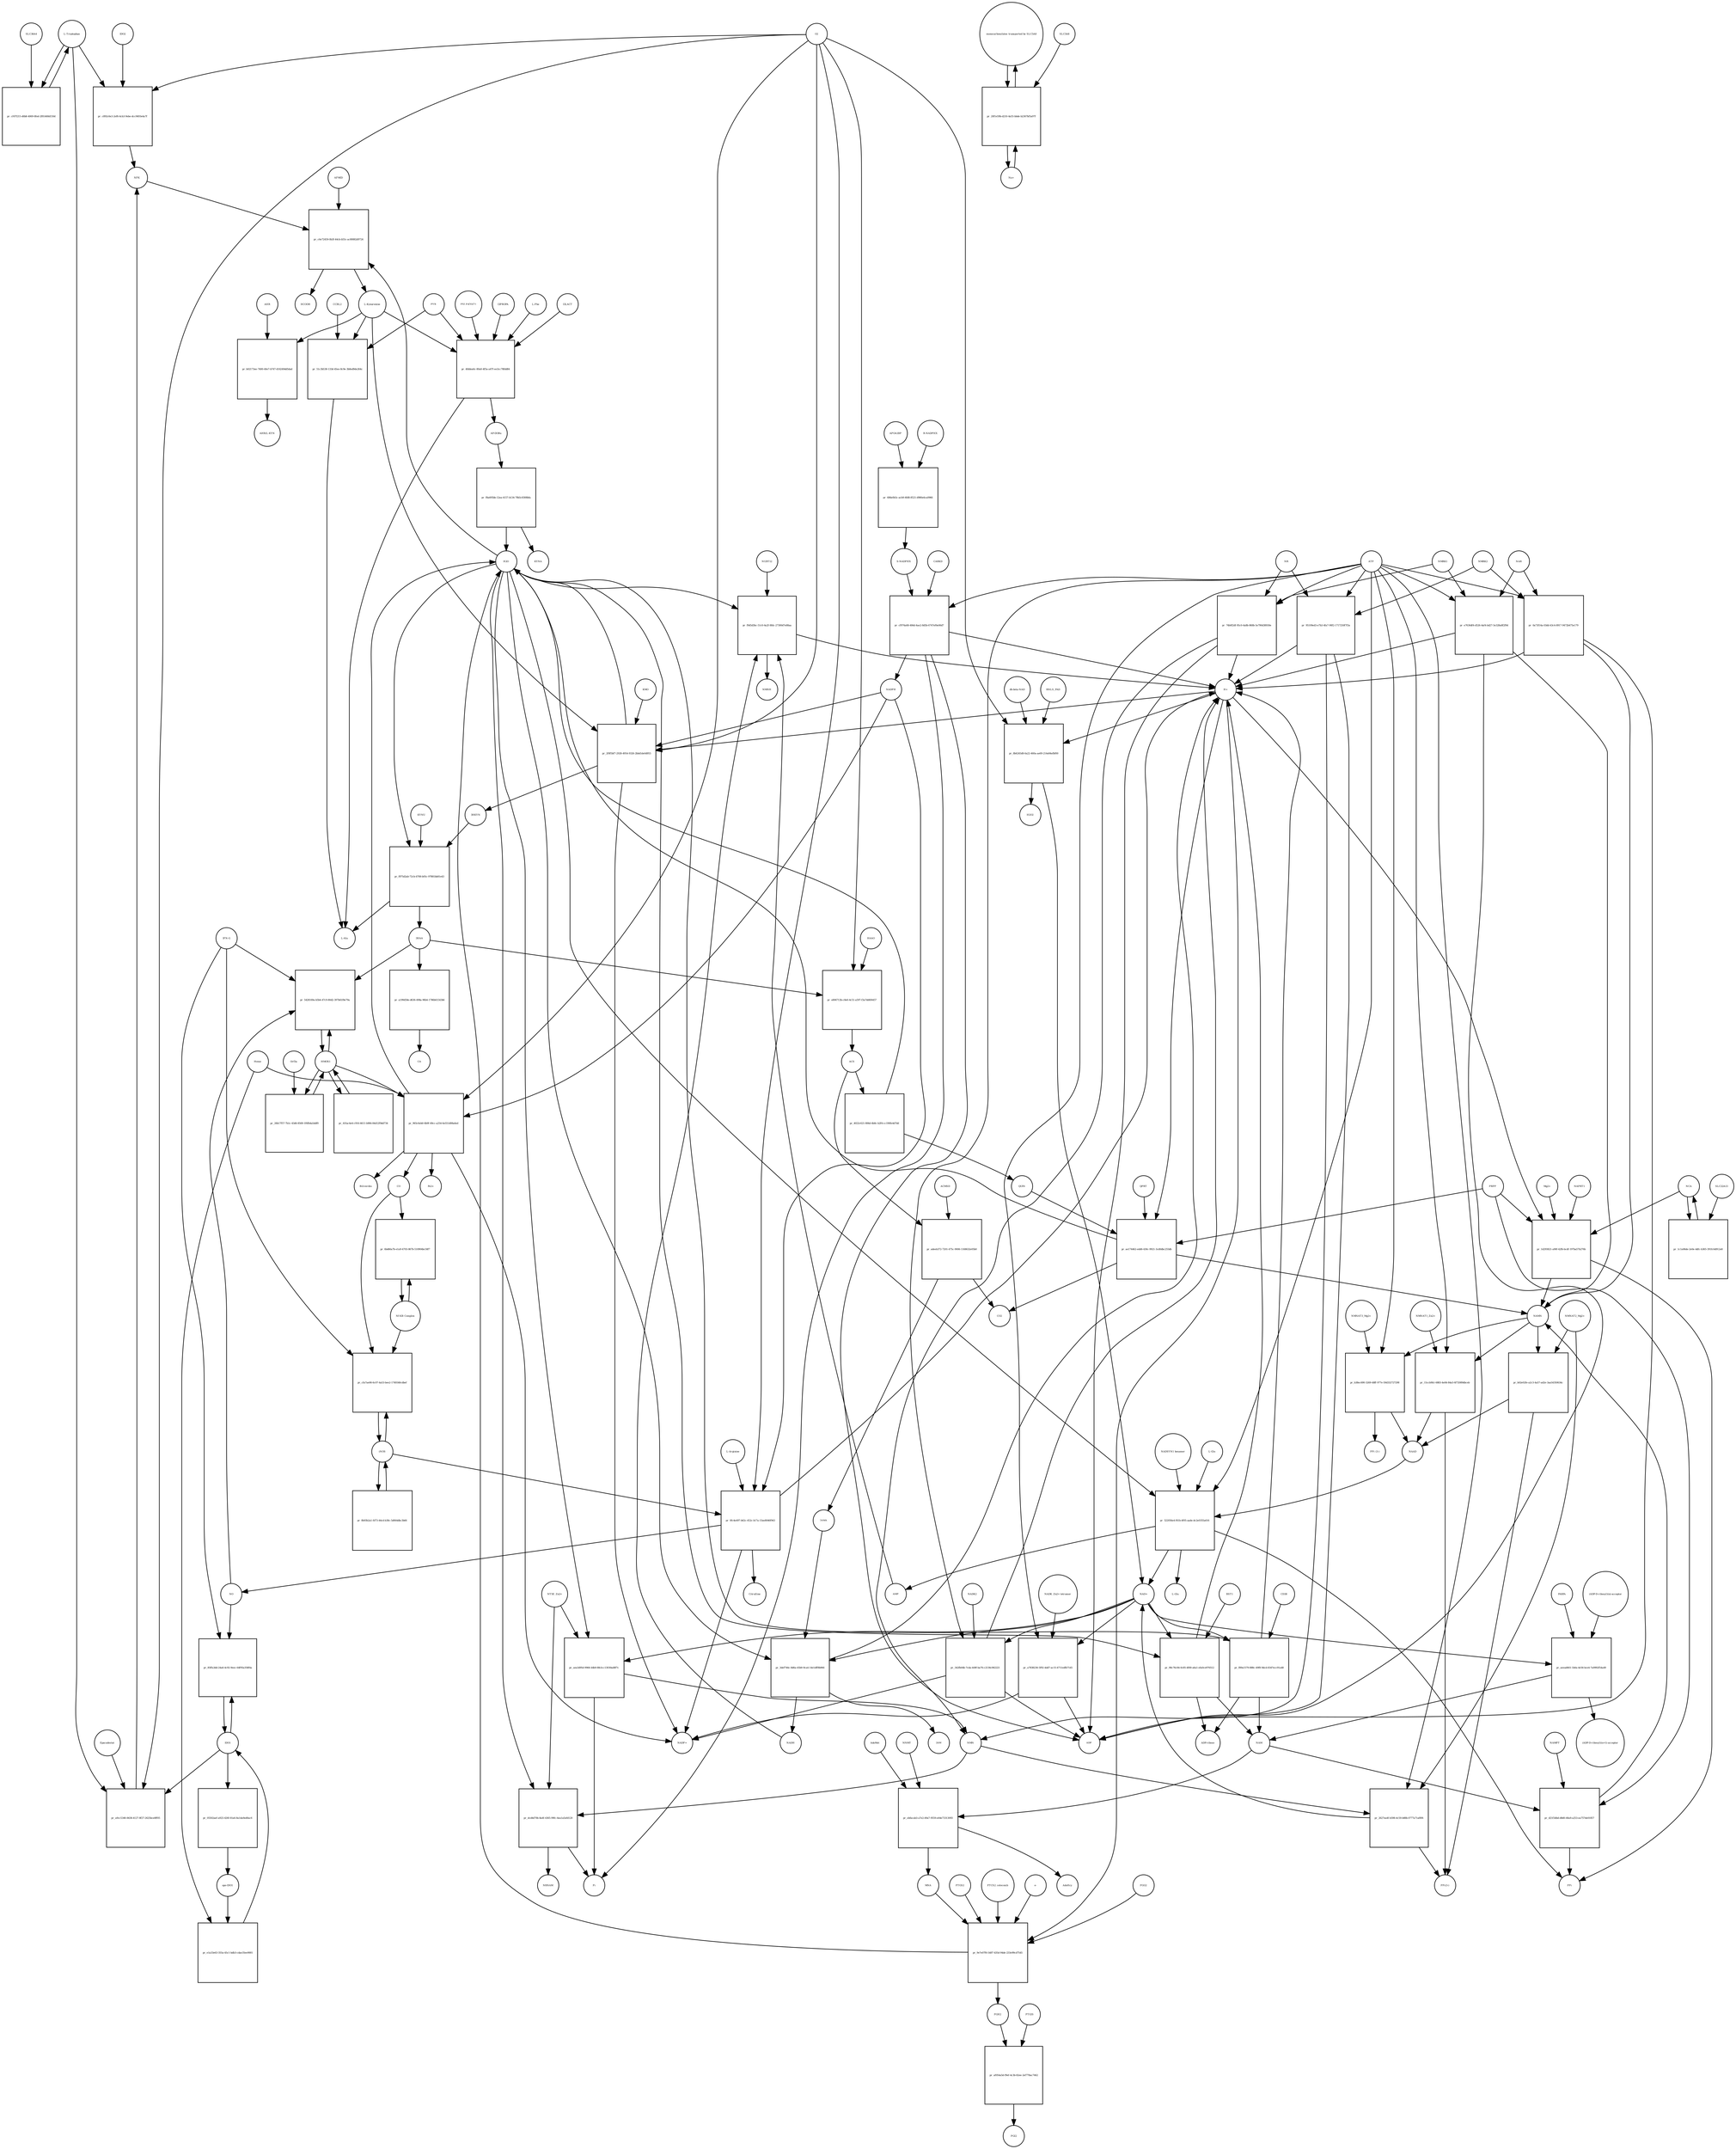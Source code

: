 strict digraph  {
"L-Tryptophan" [annotation="urn_miriam_obo.chebi_CHEBI%3A57912", bipartite=0, cls="simple chemical", fontsize=4, label="L-Tryptophan", shape=circle];
"pr_cf47f215-d6b8-4069-8fed-2f81468d150d" [annotation="", bipartite=1, cls=process, fontsize=4, label="pr_cf47f215-d6b8-4069-8fed-2f81468d150d", shape=square];
SLC36A4 [annotation=urn_miriam_uniprot_Q6YBV0, bipartite=0, cls=macromolecule, fontsize=4, label=SLC36A4, shape=circle];
"pr_c892c6e3-2ef6-4cb3-9ebe-dcc9493e4a7f" [annotation="", bipartite=1, cls=process, fontsize=4, label="pr_c892c6e3-2ef6-4cb3-9ebe-dcc9493e4a7f", shape=square];
NFK [annotation="urn_miriam_obo.chebi_CHEBI%3A18377", bipartite=0, cls="simple chemical", fontsize=4, label=NFK, shape=circle];
IDO2 [annotation=urn_miriam_uniprot_Q6ZQW0, bipartite=0, cls=macromolecule, fontsize=4, label=IDO2, shape=circle];
O2 [annotation="urn_miriam_obo.chebi_CHEBI%3A15379", bipartite=0, cls="simple chemical", fontsize=4, label=O2, shape=circle];
"pr_a9cc5340-8438-4127-8f27-2625bce8ff05" [annotation="", bipartite=1, cls=process, fontsize=4, label="pr_a9cc5340-8438-4127-8f27-2625bce8ff05", shape=square];
IDO1 [annotation=urn_miriam_uniprot_P14902, bipartite=0, cls=complex, fontsize=4, label=IDO1, shape=circle];
Epacadostat [annotation="", bipartite=0, cls="simple chemical", fontsize=4, label=Epacadostat, shape=circle];
"pr_c6e72459-0b3f-44cb-b55c-ac80882d9724" [annotation="", bipartite=1, cls=process, fontsize=4, label="pr_c6e72459-0b3f-44cb-b55c-ac80882d9724", shape=square];
"L-Kynurenine" [annotation="urn_miriam_obo.chebi_CHEBI%3A16946", bipartite=0, cls="simple chemical", fontsize=4, label="L-Kynurenine", shape=circle];
AFMID [annotation=urn_miriam_uniprot_Q63HM1, bipartite=0, cls=macromolecule, fontsize=4, label=AFMID, shape=circle];
H2O [annotation="urn_miriam_obo.chebi_CHEBI%3A15377", bipartite=0, cls="simple chemical", fontsize=4, label=H2O, shape=circle];
HCOOH [annotation="urn_miriam_obo.chebi_CHEBI%3A30751", bipartite=0, cls="simple chemical", fontsize=4, label=HCOOH, shape=circle];
"pr_4fddea6c-80a0-4f5a-a47f-ee3cc78fdd84" [annotation="", bipartite=1, cls=process, fontsize=4, label="pr_4fddea6c-80a0-4f5a-a47f-ee3cc78fdd84", shape=square];
"AP-DOBu" [annotation="urn_miriam_obo.chebi_CHEBI%3A17442", bipartite=0, cls="simple chemical", fontsize=4, label="AP-DOBu", shape=circle];
"PXLP-KYAT1" [annotation="urn_miriam_uniprot_Q16773|urn_miriam_obo.chebi_CHEBI%3A18405", bipartite=0, cls="complex multimer", fontsize=4, label="PXLP-KYAT1", shape=circle];
I3PROPA [annotation="urn_miriam_obo.chebi_CHEBI%3A43580", bipartite=0, cls=macromolecule, fontsize=4, label=I3PROPA, shape=circle];
"L-Phe" [annotation="urn_miriam_obo.chebi_CHEBI%3A58095", bipartite=0, cls="simple chemical", fontsize=4, label="L-Phe", shape=circle];
I3LACT [annotation="urn_miriam_obo.chebi_CHEBI%3A55528", bipartite=0, cls=macromolecule, fontsize=4, label=I3LACT, shape=circle];
PYR [annotation="urn_miriam_obo.chebi_CHEBI%3A15361", bipartite=0, cls="simple chemical", fontsize=4, label=PYR, shape=circle];
"L-Ala" [annotation="urn_miriam_obo.chebi_CHEBI%3A57972", bipartite=0, cls="simple chemical", fontsize=4, label="L-Ala", shape=circle];
"pr_51c3b538-133d-45ee-8c9e-3b8ed9de264c" [annotation="", bipartite=1, cls=process, fontsize=4, label="pr_51c3b538-133d-45ee-8c9e-3b8ed9de264c", shape=square];
CCBL2 [annotation=urn_miriam_uniprot_Q6YP21, bipartite=0, cls="macromolecule multimer", fontsize=4, label=CCBL2, shape=circle];
"pr_f8a495bb-12ea-4157-b134-78b5c8308bfa" [annotation="", bipartite=1, cls=process, fontsize=4, label="pr_f8a495bb-12ea-4157-b134-78b5c8308bfa", shape=square];
KYNA [annotation="urn_miriam_obo.chebi_CHEBI%3A18344", bipartite=0, cls="simple chemical", fontsize=4, label=KYNA, shape=circle];
"pr_2f0f5bf7-2928-4954-9326-2bbd1de0d955" [annotation="", bipartite=1, cls=process, fontsize=4, label="pr_2f0f5bf7-2928-4954-9326-2bbd1de0d955", shape=square];
"3HKYN" [annotation="urn_miriam_obo.chebi_CHEBI%3A17380", bipartite=0, cls="simple chemical", fontsize=4, label="3HKYN", shape=circle];
KMO [annotation=urn_miriam_uniprot_O15229, bipartite=0, cls=macromolecule, fontsize=4, label=KMO, shape=circle];
NADPH [annotation="urn_miriam_obo.chebi_CHEBI%3A16474", bipartite=0, cls="simple chemical", fontsize=4, label=NADPH, shape=circle];
"H+" [annotation="urn_miriam_obo.chebi_CHEBI%3A15378", bipartite=0, cls="simple chemical", fontsize=4, label="H+", shape=circle];
"NADP+" [annotation="urn_miriam_obo.chebi_CHEBI%3A18009", bipartite=0, cls="simple chemical", fontsize=4, label="NADP+", shape=circle];
"pr_f875d2ab-72cb-4708-b05c-97881bb81e43" [annotation="", bipartite=1, cls=process, fontsize=4, label="pr_f875d2ab-72cb-4708-b05c-97881bb81e43", shape=square];
"3HAA" [annotation="urn_miriam_obo.chebi_CHEBI%3A15793", bipartite=0, cls="simple chemical", fontsize=4, label="3HAA", shape=circle];
KYNU [annotation=urn_miriam_uniprot_Q16719, bipartite=0, cls="macromolecule multimer", fontsize=4, label=KYNU, shape=circle];
"pr_e806713b-c8e0-4c51-a597-f3a7dd6f4457" [annotation="", bipartite=1, cls=process, fontsize=4, label="pr_e806713b-c8e0-4c51-a597-f3a7dd6f4457", shape=square];
ACS [annotation="urn_miriam_obo.chebi_CHEBI%3A29044", bipartite=0, cls="simple chemical", fontsize=4, label=ACS, shape=circle];
HAAO [annotation=urn_miriam_uniprot_P46952, bipartite=0, cls=macromolecule, fontsize=4, label=HAAO, shape=circle];
"pr_adeeb372-7201-475c-9006-1168632e05b0" [annotation="", bipartite=1, cls=process, fontsize=4, label="pr_adeeb372-7201-475c-9006-1168632e05b0", shape=square];
"2AMA" [annotation="urn_miriam_obo.chebi_CHEBI%3A15745", bipartite=0, cls="simple chemical", fontsize=4, label="2AMA", shape=circle];
ACMSD [annotation=urn_miriam_uniprot_Q8TDX5, bipartite=0, cls="macromolecule multimer", fontsize=4, label=ACMSD, shape=circle];
CO2 [annotation="urn_miriam_obo.chebi_CHEBI%3A16526", bipartite=0, cls="simple chemical", fontsize=4, label=CO2, shape=circle];
"pr_3def746c-8d6a-45b9-9ca4-14e1dff8b966" [annotation="", bipartite=1, cls=process, fontsize=4, label="pr_3def746c-8d6a-45b9-9ca4-14e1dff8b966", shape=square];
"2AM" [annotation="urn_miriam_obo.chebi_CHEBI%3A16886", bipartite=0, cls="simple chemical", fontsize=4, label="2AM", shape=circle];
"NAD+" [annotation="urn_miriam_obo.chebi_CHEBI%3A57540", bipartite=0, cls="simple chemical", fontsize=4, label="NAD+", shape=circle];
NADH [annotation="urn_miriam_obo.chebi_CHEBI%3A57945", bipartite=0, cls="simple chemical", fontsize=4, label=NADH, shape=circle];
"pr_4022c621-806d-4b8c-b2f4-cc190fe4d7dd" [annotation="", bipartite=1, cls=process, fontsize=4, label="pr_4022c621-806d-4b8c-b2f4-cc190fe4d7dd", shape=square];
QUIN [annotation="urn_miriam_obo.chebi_CHEBI%3A16675", bipartite=0, cls="simple chemical", fontsize=4, label=QUIN, shape=circle];
"pr_b02173ee-7400-40e7-b747-d16249dd5dad" [annotation="", bipartite=1, cls=process, fontsize=4, label="pr_b02173ee-7400-40e7-b747-d16249dd5dad", shape=square];
AHR [annotation=urn_miriam_uniprot_P35869, bipartite=0, cls=macromolecule, fontsize=4, label=AHR, shape=circle];
"AHR/L-KYN" [annotation="", bipartite=0, cls=complex, fontsize=4, label="AHR/L-KYN", shape=circle];
"pr_85ffa3dd-24a6-4c92-9eec-64f95a358f4a" [annotation="", bipartite=1, cls=process, fontsize=4, label="pr_85ffa3dd-24a6-4c92-9eec-64f95a358f4a", shape=square];
NO [annotation="urn_miriam_obo.chebi_CHEBI%3A16480", bipartite=0, cls="simple chemical", fontsize=4, label=NO, shape=circle];
"IFN-G" [annotation=urn_miriam_uniprot_Q14609, bipartite=0, cls=macromolecule, fontsize=4, label="IFN-G", shape=circle];
iNOS [annotation=urn_miriam_uniprot_P35228, bipartite=0, cls=macromolecule, fontsize=4, label=iNOS, shape=circle];
"pr_cfa7ae06-6c07-4a53-bee2-1749340cdbef" [annotation="", bipartite=1, cls=process, fontsize=4, label="pr_cfa7ae06-6c07-4a53-bee2-1749340cdbef", shape=square];
"Nf-KB Complex" [annotation="urn_miriam_uniprot_P19838|urn_miriam_uniprot_Q04206|urn_miriam_uniprot_Q00653", bipartite=0, cls=complex, fontsize=4, label="Nf-KB Complex", shape=circle];
CO [annotation="urn_miriam_obo.chebi_CHEBI%3A17245", bipartite=0, cls="simple chemical", fontsize=4, label=CO, shape=circle];
"L-Arginine" [annotation="urn_miriam_obo.chebi_CHEBI%3A16467", bipartite=0, cls="simple chemical", fontsize=4, label="L-Arginine", shape=circle];
"pr_0fc4e497-b62c-452c-b17a-15ee8046f943" [annotation="", bipartite=1, cls=process, fontsize=4, label="pr_0fc4e497-b62c-452c-b17a-15ee8046f943", shape=square];
Citrulline [annotation="urn_miriam_obo.chebi_CHEBI%3A16349", bipartite=0, cls="simple chemical", fontsize=4, label=Citrulline, shape=circle];
"pr_8b93b2a1-fd73-44cd-b38c-5d064dbc3b66" [annotation="", bipartite=1, cls=process, fontsize=4, label="pr_8b93b2a1-fd73-44cd-b38c-5d064dbc3b66", shape=square];
"pr_05502aef-a923-426f-81a6-8a1da9ed0ac6" [annotation="", bipartite=1, cls=process, fontsize=4, label="pr_05502aef-a923-426f-81a6-8a1da9ed0ac6", shape=square];
"apo-IDO1" [annotation=urn_miriam_uniprot_P14902, bipartite=0, cls=macromolecule, fontsize=4, label="apo-IDO1", shape=circle];
"R-NADPHX" [annotation="urn_miriam_obo.chebi_CHEBI%3A64085", bipartite=0, cls="simple chemical", fontsize=4, label="R-NADPHX", shape=circle];
"pr_686e0b5c-acb9-4fd8-8521-d980e6ca0966" [annotation="", bipartite=1, cls=process, fontsize=4, label="pr_686e0b5c-acb9-4fd8-8521-d980e6ca0966", shape=square];
"S-NADPHX" [annotation="urn_miriam_obo.chebi_CHEBI%3A64084", bipartite=0, cls="simple chemical", fontsize=4, label="S-NADPHX", shape=circle];
APOA1BP [annotation=urn_miriam_uniprot_O95544, bipartite=0, cls="macromolecule multimer", fontsize=4, label=APOA1BP, shape=circle];
"pr_cf974a68-484d-4ae2-8d5b-6747ef6e06d7" [annotation="", bipartite=1, cls=process, fontsize=4, label="pr_cf974a68-484d-4ae2-8d5b-6747ef6e06d7", shape=square];
CARKD [annotation=urn_miriam_uniprot_Q8IW45, bipartite=0, cls=macromolecule, fontsize=4, label=CARKD, shape=circle];
ATP [annotation="urn_miriam_obo.chebi_CHEBI%3A30616", bipartite=0, cls="simple chemical", fontsize=4, label=ATP, shape=circle];
ADP [annotation="urn_miriam_obo.chebi_CHEBI%3A456216", bipartite=0, cls="simple chemical", fontsize=4, label=ADP, shape=circle];
Pi [annotation="urn_miriam_obo.chebi_CHEBI%3A18367", bipartite=0, cls="simple chemical", fontsize=4, label=Pi, shape=circle];
"pr_342fb04b-7cda-449f-ba76-c2136c962221" [annotation="", bipartite=1, cls=process, fontsize=4, label="pr_342fb04b-7cda-449f-ba76-c2136c962221", shape=square];
NADK2 [annotation=urn_miriam_uniprot_Q4G0N4, bipartite=0, cls="macromolecule multimer", fontsize=4, label=NADK2, shape=circle];
NAMN [annotation="urn_miriam_obo.chebi_CHEBI%3A15763", bipartite=0, cls="simple chemical", fontsize=4, label=NAMN, shape=circle];
"pr_b38ec690-3269-48ff-977e-59d332727298" [annotation="", bipartite=1, cls=process, fontsize=4, label="pr_b38ec690-3269-48ff-977e-59d332727298", shape=square];
NAAD [annotation="urn_miriam_obo.chebi_CHEBI%3A18304", bipartite=0, cls="simple chemical", fontsize=4, label=NAAD, shape=circle];
"NMNAT3_Mg2+" [annotation="urn_miriam_uniprot_Q96T66|urn_miriam_obo.chebi_CHEBI%3A18420", bipartite=0, cls="complex multimer", fontsize=4, label="NMNAT3_Mg2+", shape=circle];
"PPi (3-)" [annotation="urn_miriam_obo.chebi_CHEBI%3A33019", bipartite=0, cls="simple chemical", fontsize=4, label="PPi (3-)", shape=circle];
"pr_b02e02fe-a2c3-4a57-ad2e-3aa54350634c" [annotation="", bipartite=1, cls=process, fontsize=4, label="pr_b02e02fe-a2c3-4a57-ad2e-3aa54350634c", shape=square];
"NMNAT2_Mg2+" [annotation="urn_miriam_uniprot_Q9BZQ4|urn_miriam_obo.chebi_CHEBI%3A18420", bipartite=0, cls=complex, fontsize=4, label="NMNAT2_Mg2+", shape=circle];
"PPi(3-)" [annotation="urn_miriam_obo.chebi_CHEBI%3A33019", bipartite=0, cls="simple chemical", fontsize=4, label="PPi(3-)", shape=circle];
NAR [annotation="urn_miriam_obo.chebi_CHEBI%3A58527", bipartite=0, cls="simple chemical", fontsize=4, label=NAR, shape=circle];
"pr_e7636df4-d526-4af4-bd27-5e328a8f2f9d" [annotation="", bipartite=1, cls=process, fontsize=4, label="pr_e7636df4-d526-4af4-bd27-5e328a8f2f9d", shape=square];
NMRK1 [annotation=urn_miriam_uniprot_Q9NWW6, bipartite=0, cls=macromolecule, fontsize=4, label=NMRK1, shape=circle];
"pr_0a73f14a-03dd-43c4-8917-9472b475e179" [annotation="", bipartite=1, cls=process, fontsize=4, label="pr_0a73f14a-03dd-43c4-8917-9472b475e179", shape=square];
NMRK2 [annotation=urn_miriam_uniprot_Q9NPI5, bipartite=0, cls=macromolecule, fontsize=4, label=NMRK2, shape=circle];
"pr_522056e4-f61b-4f05-aade-dc2e0355a616" [annotation="", bipartite=1, cls=process, fontsize=4, label="pr_522056e4-f61b-4f05-aade-dc2e0355a616", shape=square];
"NADSYN1 hexamer" [annotation=urn_miriam_uniprot_Q6IA69, bipartite=0, cls="macromolecule multimer", fontsize=4, label="NADSYN1 hexamer", shape=circle];
"L-Gln" [annotation="urn_miriam_obo.chebi_CHEBI%3A58359", bipartite=0, cls="simple chemical", fontsize=4, label="L-Gln", shape=circle];
"L-Glu" [annotation="urn_miriam_obo.chebi_CHEBI%3A29985", bipartite=0, cls="simple chemical", fontsize=4, label="L-Glu", shape=circle];
AMP [annotation="urn_miriam_obo.chebi_CHEBI%3A16027", bipartite=0, cls="simple chemical", fontsize=4, label=AMP, shape=circle];
PPi [annotation="urn_miriam_obo.chebi_CHEBI%3A29888", bipartite=0, cls="simple chemical", fontsize=4, label=PPi, shape=circle];
NMN [annotation="urn_miriam_obo.chebi_CHEBI%3A14649", bipartite=0, cls="simple chemical", fontsize=4, label=NMN, shape=circle];
"pr_2627ea4f-b598-4c59-b88b-0777a71af8f4" [annotation="", bipartite=1, cls=process, fontsize=4, label="pr_2627ea4f-b598-4c59-b88b-0777a71af8f4", shape=square];
NR [annotation="urn_miriam_obo.chebi_CHEBI%3A15927", bipartite=0, cls="simple chemical", fontsize=4, label=NR, shape=circle];
"pr_74b0f2df-95c0-4a8b-868b-5e790d38930e" [annotation="", bipartite=1, cls=process, fontsize=4, label="pr_74b0f2df-95c0-4a8b-868b-5e790d38930e", shape=square];
"pr_95109ed3-e7b3-4fa7-90f2-1717250f7f3a" [annotation="", bipartite=1, cls=process, fontsize=4, label="pr_95109ed3-e7b3-4fa7-90f2-1717250f7f3a", shape=square];
NCA [annotation="urn_miriam_obo.chebi_CHEBI%3A32544", bipartite=0, cls="simple chemical", fontsize=4, label=NCA, shape=circle];
"pr_1d293821-a90f-42fb-bcdf-197ba57b276b" [annotation="", bipartite=1, cls=process, fontsize=4, label="pr_1d293821-a90f-42fb-bcdf-197ba57b276b", shape=square];
NAPRT1 [annotation=urn_miriam_uniprot_Q6XQN6, bipartite=0, cls="macromolecule multimer", fontsize=4, label=NAPRT1, shape=circle];
"Mg2+" [annotation="urn_miriam_obo.chebi_CHEBI%3A18420", bipartite=0, cls="simple chemical", fontsize=4, label="Mg2+", shape=circle];
PRPP [annotation="urn_miriam_obo.chebi_CHEBI%3A17111", bipartite=0, cls="simple chemical", fontsize=4, label=PRPP, shape=circle];
"pr_aeead661-1b0a-4e56-bce4-7a9992f54a49" [annotation="", bipartite=1, cls=process, fontsize=4, label="pr_aeead661-1b0a-4e56-bce4-7a9992f54a49", shape=square];
NAM [annotation="urn_miriam_obo.chebi_CHEBI%3A17154", bipartite=0, cls="simple chemical", fontsize=4, label=NAM, shape=circle];
PARPs [annotation="urn_miriam_uniprot_Q8N5Y8|urn_miriam_uniprot_Q53GL7|urn_miriam_uniprot_Q8IXQ6", bipartite=0, cls=macromolecule, fontsize=4, label=PARPs, shape=circle];
"(ADP-D-ribosyl)(n)-acceptor" [annotation="urn_miriam_obo.chebi_CHEBI%3A133202", bipartite=0, cls="simple chemical", fontsize=4, label="(ADP-D-ribosyl)(n)-acceptor", shape=circle];
"(ADP-D-ribosyl)(n+1)-acceptor" [annotation="urn_miriam_obo.chebi_CHEBI%3A133203", bipartite=0, cls="simple chemical", fontsize=4, label="(ADP-D-ribosyl)(n+1)-acceptor", shape=circle];
"pr_d21f3dbd-d8d0-48a9-a253-ea757de01857" [annotation="", bipartite=1, cls=process, fontsize=4, label="pr_d21f3dbd-d8d0-48a9-a253-ea757de01857", shape=square];
NAMPT [annotation=urn_miriam_uniprot_P43490, bipartite=0, cls=macromolecule, fontsize=4, label=NAMPT, shape=circle];
"pr_ebfacab3-a7e2-49a7-9559-e64e73313093" [annotation="", bipartite=1, cls=process, fontsize=4, label="pr_ebfacab3-a7e2-49a7-9559-e64e73313093", shape=square];
MNA [annotation="urn_miriam_obo.chebi_CHEBI%3A16797", bipartite=0, cls="simple chemical", fontsize=4, label=MNA, shape=circle];
NNMT [annotation=urn_miriam_uniprot_P40261, bipartite=0, cls=macromolecule, fontsize=4, label=NNMT, shape=circle];
AdoMet [annotation="urn_miriam_obo.chebi_CHEBI%3A15414", bipartite=0, cls="simple chemical", fontsize=4, label=AdoMet, shape=circle];
AdoHcy [annotation="urn_miriam_obo.chebi_CHEBI%3A16680", bipartite=0, cls="simple chemical", fontsize=4, label=AdoHcy, shape=circle];
"pr_ae174462-edd6-430c-9921-3cd0dbc255db" [annotation="", bipartite=1, cls=process, fontsize=4, label="pr_ae174462-edd6-430c-9921-3cd0dbc255db", shape=square];
QPRT [annotation=urn_miriam_uniprot_Q15274, bipartite=0, cls=macromolecule, fontsize=4, label=QPRT, shape=circle];
"pr_a7838236-5f92-4dd7-ac15-4711edfb7145" [annotation="", bipartite=1, cls=process, fontsize=4, label="pr_a7838236-5f92-4dd7-ac15-4711edfb7145", shape=square];
"NADK_Zn2+ tetramer" [annotation="urn_miriam_uniprot_O95544|urn_miriam_obo.chebi_CHEBI%3A29105", bipartite=0, cls="complex multimer", fontsize=4, label="NADK_Zn2+ tetramer", shape=circle];
"pr_98c76c84-0c85-4f69-a6a1-efa0ce976512" [annotation="", bipartite=1, cls=process, fontsize=4, label="pr_98c76c84-0c85-4f69-a6a1-efa0ce976512", shape=square];
"ADP-ribose" [annotation="urn_miriam_obo.chebi_CHEBI%3A57967", bipartite=0, cls="simple chemical", fontsize=4, label="ADP-ribose", shape=circle];
BST1 [annotation=urn_miriam_uniprot_Q10588, bipartite=0, cls="macromolecule multimer", fontsize=4, label=BST1, shape=circle];
"pr_f89a1579-888c-49f8-9dcd-8347ecc91a48" [annotation="", bipartite=1, cls=process, fontsize=4, label="pr_f89a1579-888c-49f8-9dcd-8347ecc91a48", shape=square];
CD38 [annotation=urn_miriam_uniprot_P28907, bipartite=0, cls=macromolecule, fontsize=4, label=CD38, shape=circle];
"dh-beta-NAD" [annotation="urn_miriam_obo.chebi_CHEBI%3A90171|urn_miriam_obo.chebi_CHEBI%3A90174", bipartite=0, cls="simple chemical", fontsize=4, label="dh-beta-NAD", shape=circle];
"pr_8b6245d8-6a22-460a-ae69-214e84efbf00" [annotation="", bipartite=1, cls=process, fontsize=4, label="pr_8b6245d8-6a22-460a-ae69-214e84efbf00", shape=square];
H2O2 [annotation="urn_miriam_obo.chebi_CHEBI%3A16240", bipartite=0, cls="simple chemical", fontsize=4, label=H2O2, shape=circle];
RNLS_FAD [annotation="urn_miriam_uniprot_Q5VYX0|urn_miriam_obo.chebi_CHEBI%3A16238", bipartite=0, cls=complex, fontsize=4, label=RNLS_FAD, shape=circle];
"pr_aea3d95d-9966-44b9-88cb-c13030ad8f7c" [annotation="", bipartite=1, cls=process, fontsize=4, label="pr_aea3d95d-9966-44b9-88cb-c13030ad8f7c", shape=square];
"NT5E_Zn2+" [annotation="urn_miriam_uniprot_P21589|urn_miriam_obo.chebi_CHEBI%3A29105", bipartite=0, cls="complex multimer", fontsize=4, label="NT5E_Zn2+", shape=circle];
"pr_dcd4d70b-8a4f-4365-99fc-6ea1a5efd120" [annotation="", bipartite=1, cls=process, fontsize=4, label="pr_dcd4d70b-8a4f-4365-99fc-6ea1a5efd120", shape=square];
NRNAM [annotation="urn_miriam_obo.chebi_CHEBI%3A15927", bipartite=0, cls="simple chemical", fontsize=4, label=NRNAM, shape=circle];
"pr_1c1a06de-2e0e-4dfc-b365-391fc6d912e8" [annotation="", bipartite=1, cls=process, fontsize=4, label="pr_1c1a06de-2e0e-4dfc-b365-391fc6d912e8", shape=square];
SLC22A13 [annotation=urn_miriam_uniprot_Q9Y226, bipartite=0, cls=macromolecule, fontsize=4, label=SLC22A13, shape=circle];
"pr_f9d5d3bc-51c0-4a2f-8fdc-27300d7e88aa" [annotation="", bipartite=1, cls=process, fontsize=4, label="pr_f9d5d3bc-51c0-4a2f-8fdc-27300d7e88aa", shape=square];
NMNH [annotation="urn_miriam_obo.chebi_CHEBI%3A74452", bipartite=0, cls="simple chemical", fontsize=4, label=NMNH, shape=circle];
NUDT12 [annotation=urn_miriam_uniprot_Q9BQG2, bipartite=0, cls=macromolecule, fontsize=4, label=NUDT12, shape=circle];
"pr_15ccb9b1-6883-4e84-84a5-6f72089dbceb" [annotation="", bipartite=1, cls=process, fontsize=4, label="pr_15ccb9b1-6883-4e84-84a5-6f72089dbceb", shape=square];
"NMNAT1_Zn2+" [annotation="urn_miriam_uniprot_Q9HAN9|urn_miriam_obo.chebi_CHEBI%3A29105", bipartite=0, cls="complex multimer", fontsize=4, label="NMNAT1_Zn2+", shape=circle];
PGG2 [annotation="urn_miriam_obo.chebi_CHEBI%3A27647", bipartite=0, cls="simple chemical", fontsize=4, label=PGG2, shape=circle];
"pr_9e7e07f6-5487-435d-94de-233e99cd7545" [annotation="", bipartite=1, cls=process, fontsize=4, label="pr_9e7e07f6-5487-435d-94de-233e99cd7545", shape=square];
PGH2 [annotation="urn_miriam_obo.chebi_CHEBI%3A15554", bipartite=0, cls="simple chemical", fontsize=4, label=PGH2, shape=circle];
PTGS2 [annotation=urn_miriam_uniprot_P35354, bipartite=0, cls="macromolecule multimer", fontsize=4, label=PTGS2, shape=circle];
PTCS2_celecoxib [annotation="urn_miriam_uniprot_P35354|urn_miriam_obo.chebi_CHEBI%3A41423", bipartite=0, cls=complex, fontsize=4, label=PTCS2_celecoxib, shape=circle];
"e-" [annotation="urn_miriam_obo.chebi_CHEBI%3A10545", bipartite=0, cls="simple chemical", fontsize=4, label="e-", shape=circle];
"pr_af054a5d-f9ef-4c3b-82ee-2ef778ac7462" [annotation="", bipartite=1, cls=process, fontsize=4, label="pr_af054a5d-f9ef-4c3b-82ee-2ef778ac7462", shape=square];
PGI2 [annotation="urn_miriam_obo.chebi_CHEBI%3A15552", bipartite=0, cls="simple chemical", fontsize=4, label=PGI2, shape=circle];
PTGIS [annotation=urn_miriam_uniprot_Q16647, bipartite=0, cls=macromolecule, fontsize=4, label=PTGIS, shape=circle];
"monocarboxylates transported by SLC5A8" [annotation="", bipartite=0, cls="simple chemical", fontsize=4, label="monocarboxylates transported by SLC5A8", shape=circle];
"pr_20f1e59b-d210-4a55-bbde-b2367bf5a97f" [annotation="", bipartite=1, cls=process, fontsize=4, label="pr_20f1e59b-d210-4a55-bbde-b2367bf5a97f", shape=square];
SLC5A8 [annotation=urn_miriam_uniprot_Q8N695, bipartite=0, cls=macromolecule, fontsize=4, label=SLC5A8, shape=circle];
"Na+" [annotation="urn_miriam_obo.chebi_CHEBI%3A29101", bipartite=0, cls="simple chemical", fontsize=4, label="Na+", shape=circle];
HMOX1 [annotation="", bipartite=0, cls=macromolecule, fontsize=4, label=HMOX1, shape=circle];
"pr_5428169a-b5b4-47c9-80d2-397b61f8e79a" [annotation="", bipartite=1, cls=process, fontsize=4, label="pr_5428169a-b5b4-47c9-80d2-397b61f8e79a", shape=square];
"pr_41fac4e4-c916-4611-b984-84d12f9dd734" [annotation="", bipartite=1, cls=process, fontsize=4, label="pr_41fac4e4-c916-4611-b984-84d12f9dd734", shape=square];
Heme [annotation="urn_miriam_obo.chebi_CHEBI%3A30413", bipartite=0, cls="simple chemical", fontsize=4, label=Heme, shape=circle];
"pr_965c6eb0-6b9f-49cc-a254-6e551d08a6ed" [annotation="", bipartite=1, cls=process, fontsize=4, label="pr_965c6eb0-6b9f-49cc-a254-6e551d08a6ed", shape=square];
Biliverdin [annotation="urn_miriam_obo.chebi_CHEBI%3A17033", bipartite=0, cls="simple chemical", fontsize=4, label=Biliverdin, shape=circle];
"Fe2+" [annotation="urn_miriam_obo.chebi_CHEBI%3A29033", bipartite=0, cls="simple chemical", fontsize=4, label="Fe2+", shape=circle];
"pr_26b17f57-7b1c-43d6-8569-1f6fb4a5ddf0" [annotation="", bipartite=1, cls=process, fontsize=4, label="pr_26b17f57-7b1c-43d6-8569-1f6fb4a5ddf0", shape=square];
Orf3a [annotation="urn_miriam_ncbiprotein_BCD58754|urn_miriam_uniprot_P0DTC3", bipartite=0, cls=macromolecule, fontsize=4, label=Orf3a, shape=circle];
"pr_6bd66a7b-e1a9-4703-867b-510904bc58f7" [annotation="", bipartite=1, cls=process, fontsize=4, label="pr_6bd66a7b-e1a9-4703-867b-510904bc58f7", shape=square];
"pr_e1a33e63-355a-45c1-bdb3-cdae35ee9001" [annotation="", bipartite=1, cls=process, fontsize=4, label="pr_e1a33e63-355a-45c1-bdb3-cdae35ee9001", shape=square];
"pr_a199d58e-d636-498a-96b4-1786b61543b6" [annotation="", bipartite=1, cls="omitted process", fontsize=4, label="pr_a199d58e-d636-498a-96b4-1786b61543b6", shape=square];
CA [annotation="", bipartite=0, cls="simple chemical", fontsize=4, label=CA, shape=circle];
"L-Tryptophan" -> "pr_cf47f215-d6b8-4069-8fed-2f81468d150d"  [annotation="", interaction_type=consumption];
"L-Tryptophan" -> "pr_c892c6e3-2ef6-4cb3-9ebe-dcc9493e4a7f"  [annotation="", interaction_type=consumption];
"L-Tryptophan" -> "pr_a9cc5340-8438-4127-8f27-2625bce8ff05"  [annotation="", interaction_type=consumption];
"pr_cf47f215-d6b8-4069-8fed-2f81468d150d" -> "L-Tryptophan"  [annotation="", interaction_type=production];
SLC36A4 -> "pr_cf47f215-d6b8-4069-8fed-2f81468d150d"  [annotation="", interaction_type=catalysis];
"pr_c892c6e3-2ef6-4cb3-9ebe-dcc9493e4a7f" -> NFK  [annotation="", interaction_type=production];
NFK -> "pr_c6e72459-0b3f-44cb-b55c-ac80882d9724"  [annotation="", interaction_type=consumption];
IDO2 -> "pr_c892c6e3-2ef6-4cb3-9ebe-dcc9493e4a7f"  [annotation="", interaction_type=catalysis];
O2 -> "pr_c892c6e3-2ef6-4cb3-9ebe-dcc9493e4a7f"  [annotation="", interaction_type=consumption];
O2 -> "pr_a9cc5340-8438-4127-8f27-2625bce8ff05"  [annotation="", interaction_type=consumption];
O2 -> "pr_2f0f5bf7-2928-4954-9326-2bbd1de0d955"  [annotation="", interaction_type=consumption];
O2 -> "pr_e806713b-c8e0-4c51-a597-f3a7dd6f4457"  [annotation="", interaction_type=consumption];
O2 -> "pr_0fc4e497-b62c-452c-b17a-15ee8046f943"  [annotation="", interaction_type=consumption];
O2 -> "pr_8b6245d8-6a22-460a-ae69-214e84efbf00"  [annotation="", interaction_type=consumption];
O2 -> "pr_965c6eb0-6b9f-49cc-a254-6e551d08a6ed"  [annotation="", interaction_type=consumption];
"pr_a9cc5340-8438-4127-8f27-2625bce8ff05" -> NFK  [annotation="", interaction_type=production];
IDO1 -> "pr_a9cc5340-8438-4127-8f27-2625bce8ff05"  [annotation="urn_miriam_pubmed_29531094|urn_miriam_pubmed_28523098|urn_miriam_pubmed_30338242|urn_miriam_pubmed_32292563", interaction_type=catalysis];
IDO1 -> "pr_85ffa3dd-24a6-4c92-9eec-64f95a358f4a"  [annotation="", interaction_type=consumption];
IDO1 -> "pr_05502aef-a923-426f-81a6-8a1da9ed0ac6"  [annotation="", interaction_type=consumption];
Epacadostat -> "pr_a9cc5340-8438-4127-8f27-2625bce8ff05"  [annotation="urn_miriam_pubmed_29531094|urn_miriam_pubmed_28523098|urn_miriam_pubmed_30338242|urn_miriam_pubmed_32292563", interaction_type=inhibition];
"pr_c6e72459-0b3f-44cb-b55c-ac80882d9724" -> "L-Kynurenine"  [annotation="", interaction_type=production];
"pr_c6e72459-0b3f-44cb-b55c-ac80882d9724" -> HCOOH  [annotation="", interaction_type=production];
"L-Kynurenine" -> "pr_4fddea6c-80a0-4f5a-a47f-ee3cc78fdd84"  [annotation="", interaction_type=consumption];
"L-Kynurenine" -> "pr_51c3b538-133d-45ee-8c9e-3b8ed9de264c"  [annotation="", interaction_type=consumption];
"L-Kynurenine" -> "pr_2f0f5bf7-2928-4954-9326-2bbd1de0d955"  [annotation="", interaction_type=consumption];
"L-Kynurenine" -> "pr_b02173ee-7400-40e7-b747-d16249dd5dad"  [annotation="", interaction_type=consumption];
AFMID -> "pr_c6e72459-0b3f-44cb-b55c-ac80882d9724"  [annotation=urn_miriam_pubmed_29531094, interaction_type=catalysis];
H2O -> "pr_c6e72459-0b3f-44cb-b55c-ac80882d9724"  [annotation="", interaction_type=consumption];
H2O -> "pr_f875d2ab-72cb-4708-b05c-97881bb81e43"  [annotation="", interaction_type=consumption];
H2O -> "pr_3def746c-8d6a-45b9-9ca4-14e1dff8b966"  [annotation="", interaction_type=consumption];
H2O -> "pr_522056e4-f61b-4f05-aade-dc2e0355a616"  [annotation="", interaction_type=consumption];
H2O -> "pr_98c76c84-0c85-4f69-a6a1-efa0ce976512"  [annotation="", interaction_type=consumption];
H2O -> "pr_f89a1579-888c-49f8-9dcd-8347ecc91a48"  [annotation="", interaction_type=consumption];
H2O -> "pr_aea3d95d-9966-44b9-88cb-c13030ad8f7c"  [annotation="", interaction_type=consumption];
H2O -> "pr_dcd4d70b-8a4f-4365-99fc-6ea1a5efd120"  [annotation="", interaction_type=consumption];
H2O -> "pr_f9d5d3bc-51c0-4a2f-8fdc-27300d7e88aa"  [annotation="", interaction_type=consumption];
"pr_4fddea6c-80a0-4f5a-a47f-ee3cc78fdd84" -> "AP-DOBu"  [annotation="", interaction_type=production];
"pr_4fddea6c-80a0-4f5a-a47f-ee3cc78fdd84" -> "L-Ala"  [annotation="", interaction_type=production];
"AP-DOBu" -> "pr_f8a495bb-12ea-4157-b134-78b5c8308bfa"  [annotation="", interaction_type=consumption];
"PXLP-KYAT1" -> "pr_4fddea6c-80a0-4f5a-a47f-ee3cc78fdd84"  [annotation="", interaction_type=catalysis];
I3PROPA -> "pr_4fddea6c-80a0-4f5a-a47f-ee3cc78fdd84"  [annotation="", interaction_type=inhibition];
"L-Phe" -> "pr_4fddea6c-80a0-4f5a-a47f-ee3cc78fdd84"  [annotation="", interaction_type=inhibition];
I3LACT -> "pr_4fddea6c-80a0-4f5a-a47f-ee3cc78fdd84"  [annotation="", interaction_type=inhibition];
PYR -> "pr_4fddea6c-80a0-4f5a-a47f-ee3cc78fdd84"  [annotation="", interaction_type=consumption];
PYR -> "pr_51c3b538-133d-45ee-8c9e-3b8ed9de264c"  [annotation="", interaction_type=consumption];
"pr_51c3b538-133d-45ee-8c9e-3b8ed9de264c" -> "L-Ala"  [annotation="", interaction_type=production];
CCBL2 -> "pr_51c3b538-133d-45ee-8c9e-3b8ed9de264c"  [annotation="", interaction_type=catalysis];
"pr_f8a495bb-12ea-4157-b134-78b5c8308bfa" -> KYNA  [annotation="", interaction_type=production];
"pr_f8a495bb-12ea-4157-b134-78b5c8308bfa" -> H2O  [annotation="", interaction_type=production];
"pr_2f0f5bf7-2928-4954-9326-2bbd1de0d955" -> "3HKYN"  [annotation="", interaction_type=production];
"pr_2f0f5bf7-2928-4954-9326-2bbd1de0d955" -> H2O  [annotation="", interaction_type=production];
"pr_2f0f5bf7-2928-4954-9326-2bbd1de0d955" -> "NADP+"  [annotation="", interaction_type=production];
"3HKYN" -> "pr_f875d2ab-72cb-4708-b05c-97881bb81e43"  [annotation="", interaction_type=consumption];
KMO -> "pr_2f0f5bf7-2928-4954-9326-2bbd1de0d955"  [annotation="", interaction_type=catalysis];
NADPH -> "pr_2f0f5bf7-2928-4954-9326-2bbd1de0d955"  [annotation="", interaction_type=consumption];
NADPH -> "pr_0fc4e497-b62c-452c-b17a-15ee8046f943"  [annotation="", interaction_type=consumption];
NADPH -> "pr_965c6eb0-6b9f-49cc-a254-6e551d08a6ed"  [annotation="", interaction_type=consumption];
"H+" -> "pr_2f0f5bf7-2928-4954-9326-2bbd1de0d955"  [annotation="", interaction_type=consumption];
"H+" -> "pr_1d293821-a90f-42fb-bcdf-197ba57b276b"  [annotation="", interaction_type=consumption];
"H+" -> "pr_ae174462-edd6-430c-9921-3cd0dbc255db"  [annotation="", interaction_type=consumption];
"H+" -> "pr_8b6245d8-6a22-460a-ae69-214e84efbf00"  [annotation="", interaction_type=consumption];
"H+" -> "pr_9e7e07f6-5487-435d-94de-233e99cd7545"  [annotation="", interaction_type=consumption];
"pr_f875d2ab-72cb-4708-b05c-97881bb81e43" -> "3HAA"  [annotation="", interaction_type=production];
"pr_f875d2ab-72cb-4708-b05c-97881bb81e43" -> "L-Ala"  [annotation="", interaction_type=production];
"3HAA" -> "pr_e806713b-c8e0-4c51-a597-f3a7dd6f4457"  [annotation="", interaction_type=consumption];
"3HAA" -> "pr_5428169a-b5b4-47c9-80d2-397b61f8e79a"  [annotation="urn_miriam_pubmed_15249210|urn_miriam_pubmed_11287117|urn_miriam_pubmed_12706494", interaction_type=catalysis];
"3HAA" -> "pr_a199d58e-d636-498a-96b4-1786b61543b6"  [annotation="", interaction_type=consumption];
KYNU -> "pr_f875d2ab-72cb-4708-b05c-97881bb81e43"  [annotation="", interaction_type=catalysis];
"pr_e806713b-c8e0-4c51-a597-f3a7dd6f4457" -> ACS  [annotation="", interaction_type=production];
ACS -> "pr_adeeb372-7201-475c-9006-1168632e05b0"  [annotation="", interaction_type=consumption];
ACS -> "pr_4022c621-806d-4b8c-b2f4-cc190fe4d7dd"  [annotation="", interaction_type=consumption];
HAAO -> "pr_e806713b-c8e0-4c51-a597-f3a7dd6f4457"  [annotation="", interaction_type=catalysis];
"pr_adeeb372-7201-475c-9006-1168632e05b0" -> "2AMA"  [annotation="", interaction_type=production];
"pr_adeeb372-7201-475c-9006-1168632e05b0" -> CO2  [annotation="", interaction_type=production];
"2AMA" -> "pr_3def746c-8d6a-45b9-9ca4-14e1dff8b966"  [annotation="", interaction_type=consumption];
ACMSD -> "pr_adeeb372-7201-475c-9006-1168632e05b0"  [annotation="", interaction_type=catalysis];
"pr_3def746c-8d6a-45b9-9ca4-14e1dff8b966" -> "2AM"  [annotation="", interaction_type=production];
"pr_3def746c-8d6a-45b9-9ca4-14e1dff8b966" -> NADH  [annotation="", interaction_type=production];
"pr_3def746c-8d6a-45b9-9ca4-14e1dff8b966" -> "H+"  [annotation="", interaction_type=production];
"NAD+" -> "pr_3def746c-8d6a-45b9-9ca4-14e1dff8b966"  [annotation="", interaction_type=consumption];
"NAD+" -> "pr_342fb04b-7cda-449f-ba76-c2136c962221"  [annotation="", interaction_type=consumption];
"NAD+" -> "pr_aeead661-1b0a-4e56-bce4-7a9992f54a49"  [annotation="", interaction_type=consumption];
"NAD+" -> "pr_a7838236-5f92-4dd7-ac15-4711edfb7145"  [annotation="", interaction_type=consumption];
"NAD+" -> "pr_98c76c84-0c85-4f69-a6a1-efa0ce976512"  [annotation="", interaction_type=consumption];
"NAD+" -> "pr_f89a1579-888c-49f8-9dcd-8347ecc91a48"  [annotation="", interaction_type=consumption];
"NAD+" -> "pr_aea3d95d-9966-44b9-88cb-c13030ad8f7c"  [annotation="", interaction_type=consumption];
NADH -> "pr_f9d5d3bc-51c0-4a2f-8fdc-27300d7e88aa"  [annotation="", interaction_type=consumption];
"pr_4022c621-806d-4b8c-b2f4-cc190fe4d7dd" -> QUIN  [annotation="", interaction_type=production];
"pr_4022c621-806d-4b8c-b2f4-cc190fe4d7dd" -> H2O  [annotation="", interaction_type=production];
QUIN -> "pr_ae174462-edd6-430c-9921-3cd0dbc255db"  [annotation="", interaction_type=consumption];
"pr_b02173ee-7400-40e7-b747-d16249dd5dad" -> "AHR/L-KYN"  [annotation="", interaction_type=production];
AHR -> "pr_b02173ee-7400-40e7-b747-d16249dd5dad"  [annotation="", interaction_type=consumption];
"pr_85ffa3dd-24a6-4c92-9eec-64f95a358f4a" -> IDO1  [annotation="", interaction_type=production];
NO -> "pr_85ffa3dd-24a6-4c92-9eec-64f95a358f4a"  [annotation="urn_miriam_pubmed_23476103|urn_miriam_pubmed_15249210|urn_miriam_pubmed_9126284", interaction_type=inhibition];
NO -> "pr_5428169a-b5b4-47c9-80d2-397b61f8e79a"  [annotation="urn_miriam_pubmed_15249210|urn_miriam_pubmed_11287117|urn_miriam_pubmed_12706494", interaction_type=catalysis];
"IFN-G" -> "pr_85ffa3dd-24a6-4c92-9eec-64f95a358f4a"  [annotation="urn_miriam_pubmed_23476103|urn_miriam_pubmed_15249210|urn_miriam_pubmed_9126284", interaction_type=catalysis];
"IFN-G" -> "pr_cfa7ae06-6c07-4a53-bee2-1749340cdbef"  [annotation="urn_miriam_pubmed_9126284|urn_miriam_pubmed_15249210", interaction_type=catalysis];
"IFN-G" -> "pr_5428169a-b5b4-47c9-80d2-397b61f8e79a"  [annotation="urn_miriam_pubmed_15249210|urn_miriam_pubmed_11287117|urn_miriam_pubmed_12706494", interaction_type=catalysis];
iNOS -> "pr_cfa7ae06-6c07-4a53-bee2-1749340cdbef"  [annotation="", interaction_type=consumption];
iNOS -> "pr_0fc4e497-b62c-452c-b17a-15ee8046f943"  [annotation="urn_miriam_pubmed_15249210|urn_miriam_pubmed_11463332", interaction_type=catalysis];
iNOS -> "pr_8b93b2a1-fd73-44cd-b38c-5d064dbc3b66"  [annotation="", interaction_type=consumption];
"pr_cfa7ae06-6c07-4a53-bee2-1749340cdbef" -> iNOS  [annotation="", interaction_type=production];
"Nf-KB Complex" -> "pr_cfa7ae06-6c07-4a53-bee2-1749340cdbef"  [annotation="urn_miriam_pubmed_9126284|urn_miriam_pubmed_15249210", interaction_type=catalysis];
"Nf-KB Complex" -> "pr_6bd66a7b-e1a9-4703-867b-510904bc58f7"  [annotation="", interaction_type=consumption];
CO -> "pr_cfa7ae06-6c07-4a53-bee2-1749340cdbef"  [annotation="urn_miriam_pubmed_9126284|urn_miriam_pubmed_15249210", interaction_type=inhibition];
CO -> "pr_6bd66a7b-e1a9-4703-867b-510904bc58f7"  [annotation=urn_miriam_pubmed_15249210, interaction_type=inhibition];
"L-Arginine" -> "pr_0fc4e497-b62c-452c-b17a-15ee8046f943"  [annotation="", interaction_type=consumption];
"pr_0fc4e497-b62c-452c-b17a-15ee8046f943" -> Citrulline  [annotation="", interaction_type=production];
"pr_0fc4e497-b62c-452c-b17a-15ee8046f943" -> "NADP+"  [annotation="", interaction_type=production];
"pr_0fc4e497-b62c-452c-b17a-15ee8046f943" -> "H+"  [annotation="", interaction_type=production];
"pr_0fc4e497-b62c-452c-b17a-15ee8046f943" -> NO  [annotation="", interaction_type=production];
"pr_8b93b2a1-fd73-44cd-b38c-5d064dbc3b66" -> iNOS  [annotation="", interaction_type=production];
"pr_05502aef-a923-426f-81a6-8a1da9ed0ac6" -> "apo-IDO1"  [annotation="", interaction_type=production];
"apo-IDO1" -> "pr_e1a33e63-355a-45c1-bdb3-cdae35ee9001"  [annotation="", interaction_type=consumption];
"R-NADPHX" -> "pr_686e0b5c-acb9-4fd8-8521-d980e6ca0966"  [annotation="", interaction_type=consumption];
"pr_686e0b5c-acb9-4fd8-8521-d980e6ca0966" -> "S-NADPHX"  [annotation="", interaction_type=production];
"S-NADPHX" -> "pr_cf974a68-484d-4ae2-8d5b-6747ef6e06d7"  [annotation="", interaction_type=consumption];
APOA1BP -> "pr_686e0b5c-acb9-4fd8-8521-d980e6ca0966"  [annotation="", interaction_type=catalysis];
"pr_cf974a68-484d-4ae2-8d5b-6747ef6e06d7" -> NADPH  [annotation="", interaction_type=production];
"pr_cf974a68-484d-4ae2-8d5b-6747ef6e06d7" -> ADP  [annotation="", interaction_type=production];
"pr_cf974a68-484d-4ae2-8d5b-6747ef6e06d7" -> "H+"  [annotation="", interaction_type=production];
"pr_cf974a68-484d-4ae2-8d5b-6747ef6e06d7" -> Pi  [annotation="", interaction_type=production];
CARKD -> "pr_cf974a68-484d-4ae2-8d5b-6747ef6e06d7"  [annotation="", interaction_type=catalysis];
ATP -> "pr_cf974a68-484d-4ae2-8d5b-6747ef6e06d7"  [annotation="", interaction_type=consumption];
ATP -> "pr_342fb04b-7cda-449f-ba76-c2136c962221"  [annotation="", interaction_type=consumption];
ATP -> "pr_b38ec690-3269-48ff-977e-59d332727298"  [annotation="", interaction_type=consumption];
ATP -> "pr_e7636df4-d526-4af4-bd27-5e328a8f2f9d"  [annotation="", interaction_type=consumption];
ATP -> "pr_0a73f14a-03dd-43c4-8917-9472b475e179"  [annotation="", interaction_type=consumption];
ATP -> "pr_522056e4-f61b-4f05-aade-dc2e0355a616"  [annotation="", interaction_type=consumption];
ATP -> "pr_2627ea4f-b598-4c59-b88b-0777a71af8f4"  [annotation="", interaction_type=consumption];
ATP -> "pr_74b0f2df-95c0-4a8b-868b-5e790d38930e"  [annotation="", interaction_type=consumption];
ATP -> "pr_95109ed3-e7b3-4fa7-90f2-1717250f7f3a"  [annotation="", interaction_type=consumption];
ATP -> "pr_a7838236-5f92-4dd7-ac15-4711edfb7145"  [annotation="", interaction_type=consumption];
ATP -> "pr_15ccb9b1-6883-4e84-84a5-6f72089dbceb"  [annotation="", interaction_type=consumption];
"pr_342fb04b-7cda-449f-ba76-c2136c962221" -> "NADP+"  [annotation="", interaction_type=production];
"pr_342fb04b-7cda-449f-ba76-c2136c962221" -> ADP  [annotation="", interaction_type=production];
"pr_342fb04b-7cda-449f-ba76-c2136c962221" -> "H+"  [annotation="", interaction_type=production];
NADK2 -> "pr_342fb04b-7cda-449f-ba76-c2136c962221"  [annotation="", interaction_type=catalysis];
NAMN -> "pr_b38ec690-3269-48ff-977e-59d332727298"  [annotation="", interaction_type=consumption];
NAMN -> "pr_b02e02fe-a2c3-4a57-ad2e-3aa54350634c"  [annotation="", interaction_type=consumption];
NAMN -> "pr_15ccb9b1-6883-4e84-84a5-6f72089dbceb"  [annotation="", interaction_type=consumption];
"pr_b38ec690-3269-48ff-977e-59d332727298" -> NAAD  [annotation="", interaction_type=production];
"pr_b38ec690-3269-48ff-977e-59d332727298" -> "PPi (3-)"  [annotation="", interaction_type=production];
NAAD -> "pr_522056e4-f61b-4f05-aade-dc2e0355a616"  [annotation="", interaction_type=consumption];
"NMNAT3_Mg2+" -> "pr_b38ec690-3269-48ff-977e-59d332727298"  [annotation="", interaction_type=catalysis];
"pr_b02e02fe-a2c3-4a57-ad2e-3aa54350634c" -> NAAD  [annotation="", interaction_type=production];
"pr_b02e02fe-a2c3-4a57-ad2e-3aa54350634c" -> "PPi(3-)"  [annotation="", interaction_type=production];
"NMNAT2_Mg2+" -> "pr_b02e02fe-a2c3-4a57-ad2e-3aa54350634c"  [annotation="", interaction_type=catalysis];
"NMNAT2_Mg2+" -> "pr_2627ea4f-b598-4c59-b88b-0777a71af8f4"  [annotation="", interaction_type=catalysis];
NAR -> "pr_e7636df4-d526-4af4-bd27-5e328a8f2f9d"  [annotation="", interaction_type=consumption];
NAR -> "pr_0a73f14a-03dd-43c4-8917-9472b475e179"  [annotation="", interaction_type=consumption];
"pr_e7636df4-d526-4af4-bd27-5e328a8f2f9d" -> NAMN  [annotation="", interaction_type=production];
"pr_e7636df4-d526-4af4-bd27-5e328a8f2f9d" -> "H+"  [annotation="", interaction_type=production];
"pr_e7636df4-d526-4af4-bd27-5e328a8f2f9d" -> ADP  [annotation="", interaction_type=production];
NMRK1 -> "pr_e7636df4-d526-4af4-bd27-5e328a8f2f9d"  [annotation="", interaction_type=catalysis];
NMRK1 -> "pr_74b0f2df-95c0-4a8b-868b-5e790d38930e"  [annotation="", interaction_type=catalysis];
"pr_0a73f14a-03dd-43c4-8917-9472b475e179" -> NAMN  [annotation="", interaction_type=production];
"pr_0a73f14a-03dd-43c4-8917-9472b475e179" -> "H+"  [annotation="", interaction_type=production];
"pr_0a73f14a-03dd-43c4-8917-9472b475e179" -> ADP  [annotation="", interaction_type=production];
NMRK2 -> "pr_0a73f14a-03dd-43c4-8917-9472b475e179"  [annotation="", interaction_type=catalysis];
NMRK2 -> "pr_95109ed3-e7b3-4fa7-90f2-1717250f7f3a"  [annotation="", interaction_type=catalysis];
"pr_522056e4-f61b-4f05-aade-dc2e0355a616" -> "NAD+"  [annotation="", interaction_type=production];
"pr_522056e4-f61b-4f05-aade-dc2e0355a616" -> "L-Glu"  [annotation="", interaction_type=production];
"pr_522056e4-f61b-4f05-aade-dc2e0355a616" -> AMP  [annotation="", interaction_type=production];
"pr_522056e4-f61b-4f05-aade-dc2e0355a616" -> PPi  [annotation="", interaction_type=production];
"NADSYN1 hexamer" -> "pr_522056e4-f61b-4f05-aade-dc2e0355a616"  [annotation="", interaction_type=catalysis];
"L-Gln" -> "pr_522056e4-f61b-4f05-aade-dc2e0355a616"  [annotation="", interaction_type=consumption];
AMP -> "pr_f9d5d3bc-51c0-4a2f-8fdc-27300d7e88aa"  [annotation="", interaction_type=consumption];
NMN -> "pr_2627ea4f-b598-4c59-b88b-0777a71af8f4"  [annotation="", interaction_type=consumption];
NMN -> "pr_dcd4d70b-8a4f-4365-99fc-6ea1a5efd120"  [annotation="", interaction_type=consumption];
"pr_2627ea4f-b598-4c59-b88b-0777a71af8f4" -> "NAD+"  [annotation="", interaction_type=production];
"pr_2627ea4f-b598-4c59-b88b-0777a71af8f4" -> "PPi(3-)"  [annotation="", interaction_type=production];
NR -> "pr_74b0f2df-95c0-4a8b-868b-5e790d38930e"  [annotation="", interaction_type=consumption];
NR -> "pr_95109ed3-e7b3-4fa7-90f2-1717250f7f3a"  [annotation="", interaction_type=consumption];
"pr_74b0f2df-95c0-4a8b-868b-5e790d38930e" -> NMN  [annotation="", interaction_type=production];
"pr_74b0f2df-95c0-4a8b-868b-5e790d38930e" -> ADP  [annotation="", interaction_type=production];
"pr_74b0f2df-95c0-4a8b-868b-5e790d38930e" -> "H+"  [annotation="", interaction_type=production];
"pr_95109ed3-e7b3-4fa7-90f2-1717250f7f3a" -> NMN  [annotation="", interaction_type=production];
"pr_95109ed3-e7b3-4fa7-90f2-1717250f7f3a" -> ADP  [annotation="", interaction_type=production];
"pr_95109ed3-e7b3-4fa7-90f2-1717250f7f3a" -> "H+"  [annotation="", interaction_type=production];
NCA -> "pr_1d293821-a90f-42fb-bcdf-197ba57b276b"  [annotation="", interaction_type=consumption];
NCA -> "pr_1c1a06de-2e0e-4dfc-b365-391fc6d912e8"  [annotation="", interaction_type=consumption];
"pr_1d293821-a90f-42fb-bcdf-197ba57b276b" -> NAMN  [annotation="", interaction_type=production];
"pr_1d293821-a90f-42fb-bcdf-197ba57b276b" -> PPi  [annotation="", interaction_type=production];
NAPRT1 -> "pr_1d293821-a90f-42fb-bcdf-197ba57b276b"  [annotation="", interaction_type=catalysis];
"Mg2+" -> "pr_1d293821-a90f-42fb-bcdf-197ba57b276b"  [annotation="", interaction_type=stimulation];
PRPP -> "pr_1d293821-a90f-42fb-bcdf-197ba57b276b"  [annotation="", interaction_type=consumption];
PRPP -> "pr_d21f3dbd-d8d0-48a9-a253-ea757de01857"  [annotation="", interaction_type=consumption];
PRPP -> "pr_ae174462-edd6-430c-9921-3cd0dbc255db"  [annotation="", interaction_type=consumption];
"pr_aeead661-1b0a-4e56-bce4-7a9992f54a49" -> NAM  [annotation="", interaction_type=production];
"pr_aeead661-1b0a-4e56-bce4-7a9992f54a49" -> "(ADP-D-ribosyl)(n+1)-acceptor"  [annotation="", interaction_type=production];
NAM -> "pr_d21f3dbd-d8d0-48a9-a253-ea757de01857"  [annotation="", interaction_type=consumption];
NAM -> "pr_ebfacab3-a7e2-49a7-9559-e64e73313093"  [annotation="", interaction_type=consumption];
PARPs -> "pr_aeead661-1b0a-4e56-bce4-7a9992f54a49"  [annotation="", interaction_type=catalysis];
"(ADP-D-ribosyl)(n)-acceptor" -> "pr_aeead661-1b0a-4e56-bce4-7a9992f54a49"  [annotation="", interaction_type=consumption];
"pr_d21f3dbd-d8d0-48a9-a253-ea757de01857" -> PPi  [annotation="", interaction_type=production];
"pr_d21f3dbd-d8d0-48a9-a253-ea757de01857" -> NAMN  [annotation="", interaction_type=production];
NAMPT -> "pr_d21f3dbd-d8d0-48a9-a253-ea757de01857"  [annotation="", interaction_type=catalysis];
"pr_ebfacab3-a7e2-49a7-9559-e64e73313093" -> MNA  [annotation="", interaction_type=production];
"pr_ebfacab3-a7e2-49a7-9559-e64e73313093" -> AdoHcy  [annotation="", interaction_type=production];
MNA -> "pr_9e7e07f6-5487-435d-94de-233e99cd7545"  [annotation="", interaction_type=stimulation];
NNMT -> "pr_ebfacab3-a7e2-49a7-9559-e64e73313093"  [annotation="", interaction_type=catalysis];
AdoMet -> "pr_ebfacab3-a7e2-49a7-9559-e64e73313093"  [annotation="", interaction_type=consumption];
"pr_ae174462-edd6-430c-9921-3cd0dbc255db" -> NAMN  [annotation="", interaction_type=production];
"pr_ae174462-edd6-430c-9921-3cd0dbc255db" -> CO2  [annotation="", interaction_type=production];
"pr_ae174462-edd6-430c-9921-3cd0dbc255db" -> H2O  [annotation="", interaction_type=production];
QPRT -> "pr_ae174462-edd6-430c-9921-3cd0dbc255db"  [annotation="", interaction_type=catalysis];
"pr_a7838236-5f92-4dd7-ac15-4711edfb7145" -> "NADP+"  [annotation="", interaction_type=production];
"pr_a7838236-5f92-4dd7-ac15-4711edfb7145" -> ADP  [annotation="", interaction_type=production];
"NADK_Zn2+ tetramer" -> "pr_a7838236-5f92-4dd7-ac15-4711edfb7145"  [annotation="", interaction_type=catalysis];
"pr_98c76c84-0c85-4f69-a6a1-efa0ce976512" -> "ADP-ribose"  [annotation="", interaction_type=production];
"pr_98c76c84-0c85-4f69-a6a1-efa0ce976512" -> NAM  [annotation="", interaction_type=production];
"pr_98c76c84-0c85-4f69-a6a1-efa0ce976512" -> "H+"  [annotation="", interaction_type=production];
BST1 -> "pr_98c76c84-0c85-4f69-a6a1-efa0ce976512"  [annotation="", interaction_type=catalysis];
"pr_f89a1579-888c-49f8-9dcd-8347ecc91a48" -> NAM  [annotation="", interaction_type=production];
"pr_f89a1579-888c-49f8-9dcd-8347ecc91a48" -> "ADP-ribose"  [annotation="", interaction_type=production];
"pr_f89a1579-888c-49f8-9dcd-8347ecc91a48" -> "H+"  [annotation="", interaction_type=production];
CD38 -> "pr_f89a1579-888c-49f8-9dcd-8347ecc91a48"  [annotation="", interaction_type=catalysis];
"dh-beta-NAD" -> "pr_8b6245d8-6a22-460a-ae69-214e84efbf00"  [annotation="", interaction_type=consumption];
"pr_8b6245d8-6a22-460a-ae69-214e84efbf00" -> H2O2  [annotation="", interaction_type=production];
"pr_8b6245d8-6a22-460a-ae69-214e84efbf00" -> "NAD+"  [annotation="", interaction_type=production];
RNLS_FAD -> "pr_8b6245d8-6a22-460a-ae69-214e84efbf00"  [annotation="", interaction_type=catalysis];
"pr_aea3d95d-9966-44b9-88cb-c13030ad8f7c" -> NMN  [annotation="", interaction_type=production];
"pr_aea3d95d-9966-44b9-88cb-c13030ad8f7c" -> Pi  [annotation="", interaction_type=production];
"NT5E_Zn2+" -> "pr_aea3d95d-9966-44b9-88cb-c13030ad8f7c"  [annotation="", interaction_type=catalysis];
"NT5E_Zn2+" -> "pr_dcd4d70b-8a4f-4365-99fc-6ea1a5efd120"  [annotation="", interaction_type=catalysis];
"pr_dcd4d70b-8a4f-4365-99fc-6ea1a5efd120" -> NRNAM  [annotation="", interaction_type=production];
"pr_dcd4d70b-8a4f-4365-99fc-6ea1a5efd120" -> Pi  [annotation="", interaction_type=production];
"pr_1c1a06de-2e0e-4dfc-b365-391fc6d912e8" -> NCA  [annotation="", interaction_type=production];
SLC22A13 -> "pr_1c1a06de-2e0e-4dfc-b365-391fc6d912e8"  [annotation="", interaction_type=catalysis];
"pr_f9d5d3bc-51c0-4a2f-8fdc-27300d7e88aa" -> NMNH  [annotation="", interaction_type=production];
"pr_f9d5d3bc-51c0-4a2f-8fdc-27300d7e88aa" -> "H+"  [annotation="", interaction_type=production];
NUDT12 -> "pr_f9d5d3bc-51c0-4a2f-8fdc-27300d7e88aa"  [annotation="", interaction_type=catalysis];
"pr_15ccb9b1-6883-4e84-84a5-6f72089dbceb" -> NAAD  [annotation="", interaction_type=production];
"pr_15ccb9b1-6883-4e84-84a5-6f72089dbceb" -> "PPi(3-)"  [annotation="", interaction_type=production];
"NMNAT1_Zn2+" -> "pr_15ccb9b1-6883-4e84-84a5-6f72089dbceb"  [annotation="", interaction_type=catalysis];
PGG2 -> "pr_9e7e07f6-5487-435d-94de-233e99cd7545"  [annotation="", interaction_type=consumption];
"pr_9e7e07f6-5487-435d-94de-233e99cd7545" -> PGH2  [annotation="", interaction_type=production];
"pr_9e7e07f6-5487-435d-94de-233e99cd7545" -> H2O  [annotation="", interaction_type=production];
PGH2 -> "pr_af054a5d-f9ef-4c3b-82ee-2ef778ac7462"  [annotation="", interaction_type=consumption];
PTGS2 -> "pr_9e7e07f6-5487-435d-94de-233e99cd7545"  [annotation="", interaction_type=catalysis];
PTCS2_celecoxib -> "pr_9e7e07f6-5487-435d-94de-233e99cd7545"  [annotation="", interaction_type=inhibition];
"e-" -> "pr_9e7e07f6-5487-435d-94de-233e99cd7545"  [annotation="", interaction_type=consumption];
"pr_af054a5d-f9ef-4c3b-82ee-2ef778ac7462" -> PGI2  [annotation="", interaction_type=production];
PTGIS -> "pr_af054a5d-f9ef-4c3b-82ee-2ef778ac7462"  [annotation="", interaction_type=catalysis];
"monocarboxylates transported by SLC5A8" -> "pr_20f1e59b-d210-4a55-bbde-b2367bf5a97f"  [annotation="", interaction_type=consumption];
"pr_20f1e59b-d210-4a55-bbde-b2367bf5a97f" -> "monocarboxylates transported by SLC5A8"  [annotation="", interaction_type=production];
"pr_20f1e59b-d210-4a55-bbde-b2367bf5a97f" -> "Na+"  [annotation="", interaction_type=production];
SLC5A8 -> "pr_20f1e59b-d210-4a55-bbde-b2367bf5a97f"  [annotation="", interaction_type=catalysis];
"Na+" -> "pr_20f1e59b-d210-4a55-bbde-b2367bf5a97f"  [annotation="", interaction_type=consumption];
HMOX1 -> "pr_5428169a-b5b4-47c9-80d2-397b61f8e79a"  [annotation="", interaction_type=consumption];
HMOX1 -> "pr_41fac4e4-c916-4611-b984-84d12f9dd734"  [annotation="", interaction_type=consumption];
HMOX1 -> "pr_965c6eb0-6b9f-49cc-a254-6e551d08a6ed"  [annotation="", interaction_type=catalysis];
HMOX1 -> "pr_26b17f57-7b1c-43d6-8569-1f6fb4a5ddf0"  [annotation="", interaction_type=consumption];
"pr_5428169a-b5b4-47c9-80d2-397b61f8e79a" -> HMOX1  [annotation="", interaction_type=production];
"pr_41fac4e4-c916-4611-b984-84d12f9dd734" -> HMOX1  [annotation="", interaction_type=production];
Heme -> "pr_965c6eb0-6b9f-49cc-a254-6e551d08a6ed"  [annotation="", interaction_type=consumption];
Heme -> "pr_e1a33e63-355a-45c1-bdb3-cdae35ee9001"  [annotation="", interaction_type=consumption];
"pr_965c6eb0-6b9f-49cc-a254-6e551d08a6ed" -> Biliverdin  [annotation="", interaction_type=production];
"pr_965c6eb0-6b9f-49cc-a254-6e551d08a6ed" -> H2O  [annotation="", interaction_type=production];
"pr_965c6eb0-6b9f-49cc-a254-6e551d08a6ed" -> "Fe2+"  [annotation="", interaction_type=production];
"pr_965c6eb0-6b9f-49cc-a254-6e551d08a6ed" -> "NADP+"  [annotation="", interaction_type=production];
"pr_965c6eb0-6b9f-49cc-a254-6e551d08a6ed" -> CO  [annotation="", interaction_type=production];
"pr_26b17f57-7b1c-43d6-8569-1f6fb4a5ddf0" -> HMOX1  [annotation="", interaction_type=production];
Orf3a -> "pr_26b17f57-7b1c-43d6-8569-1f6fb4a5ddf0"  [annotation="urn_miriam_doi_10.1101%2F2020.03.22.002386|urn_miriam_taxonomy_2697049", interaction_type=modulation];
"pr_6bd66a7b-e1a9-4703-867b-510904bc58f7" -> "Nf-KB Complex"  [annotation="", interaction_type=production];
"pr_e1a33e63-355a-45c1-bdb3-cdae35ee9001" -> IDO1  [annotation="", interaction_type=production];
"pr_a199d58e-d636-498a-96b4-1786b61543b6" -> CA  [annotation="", interaction_type=production];
}
